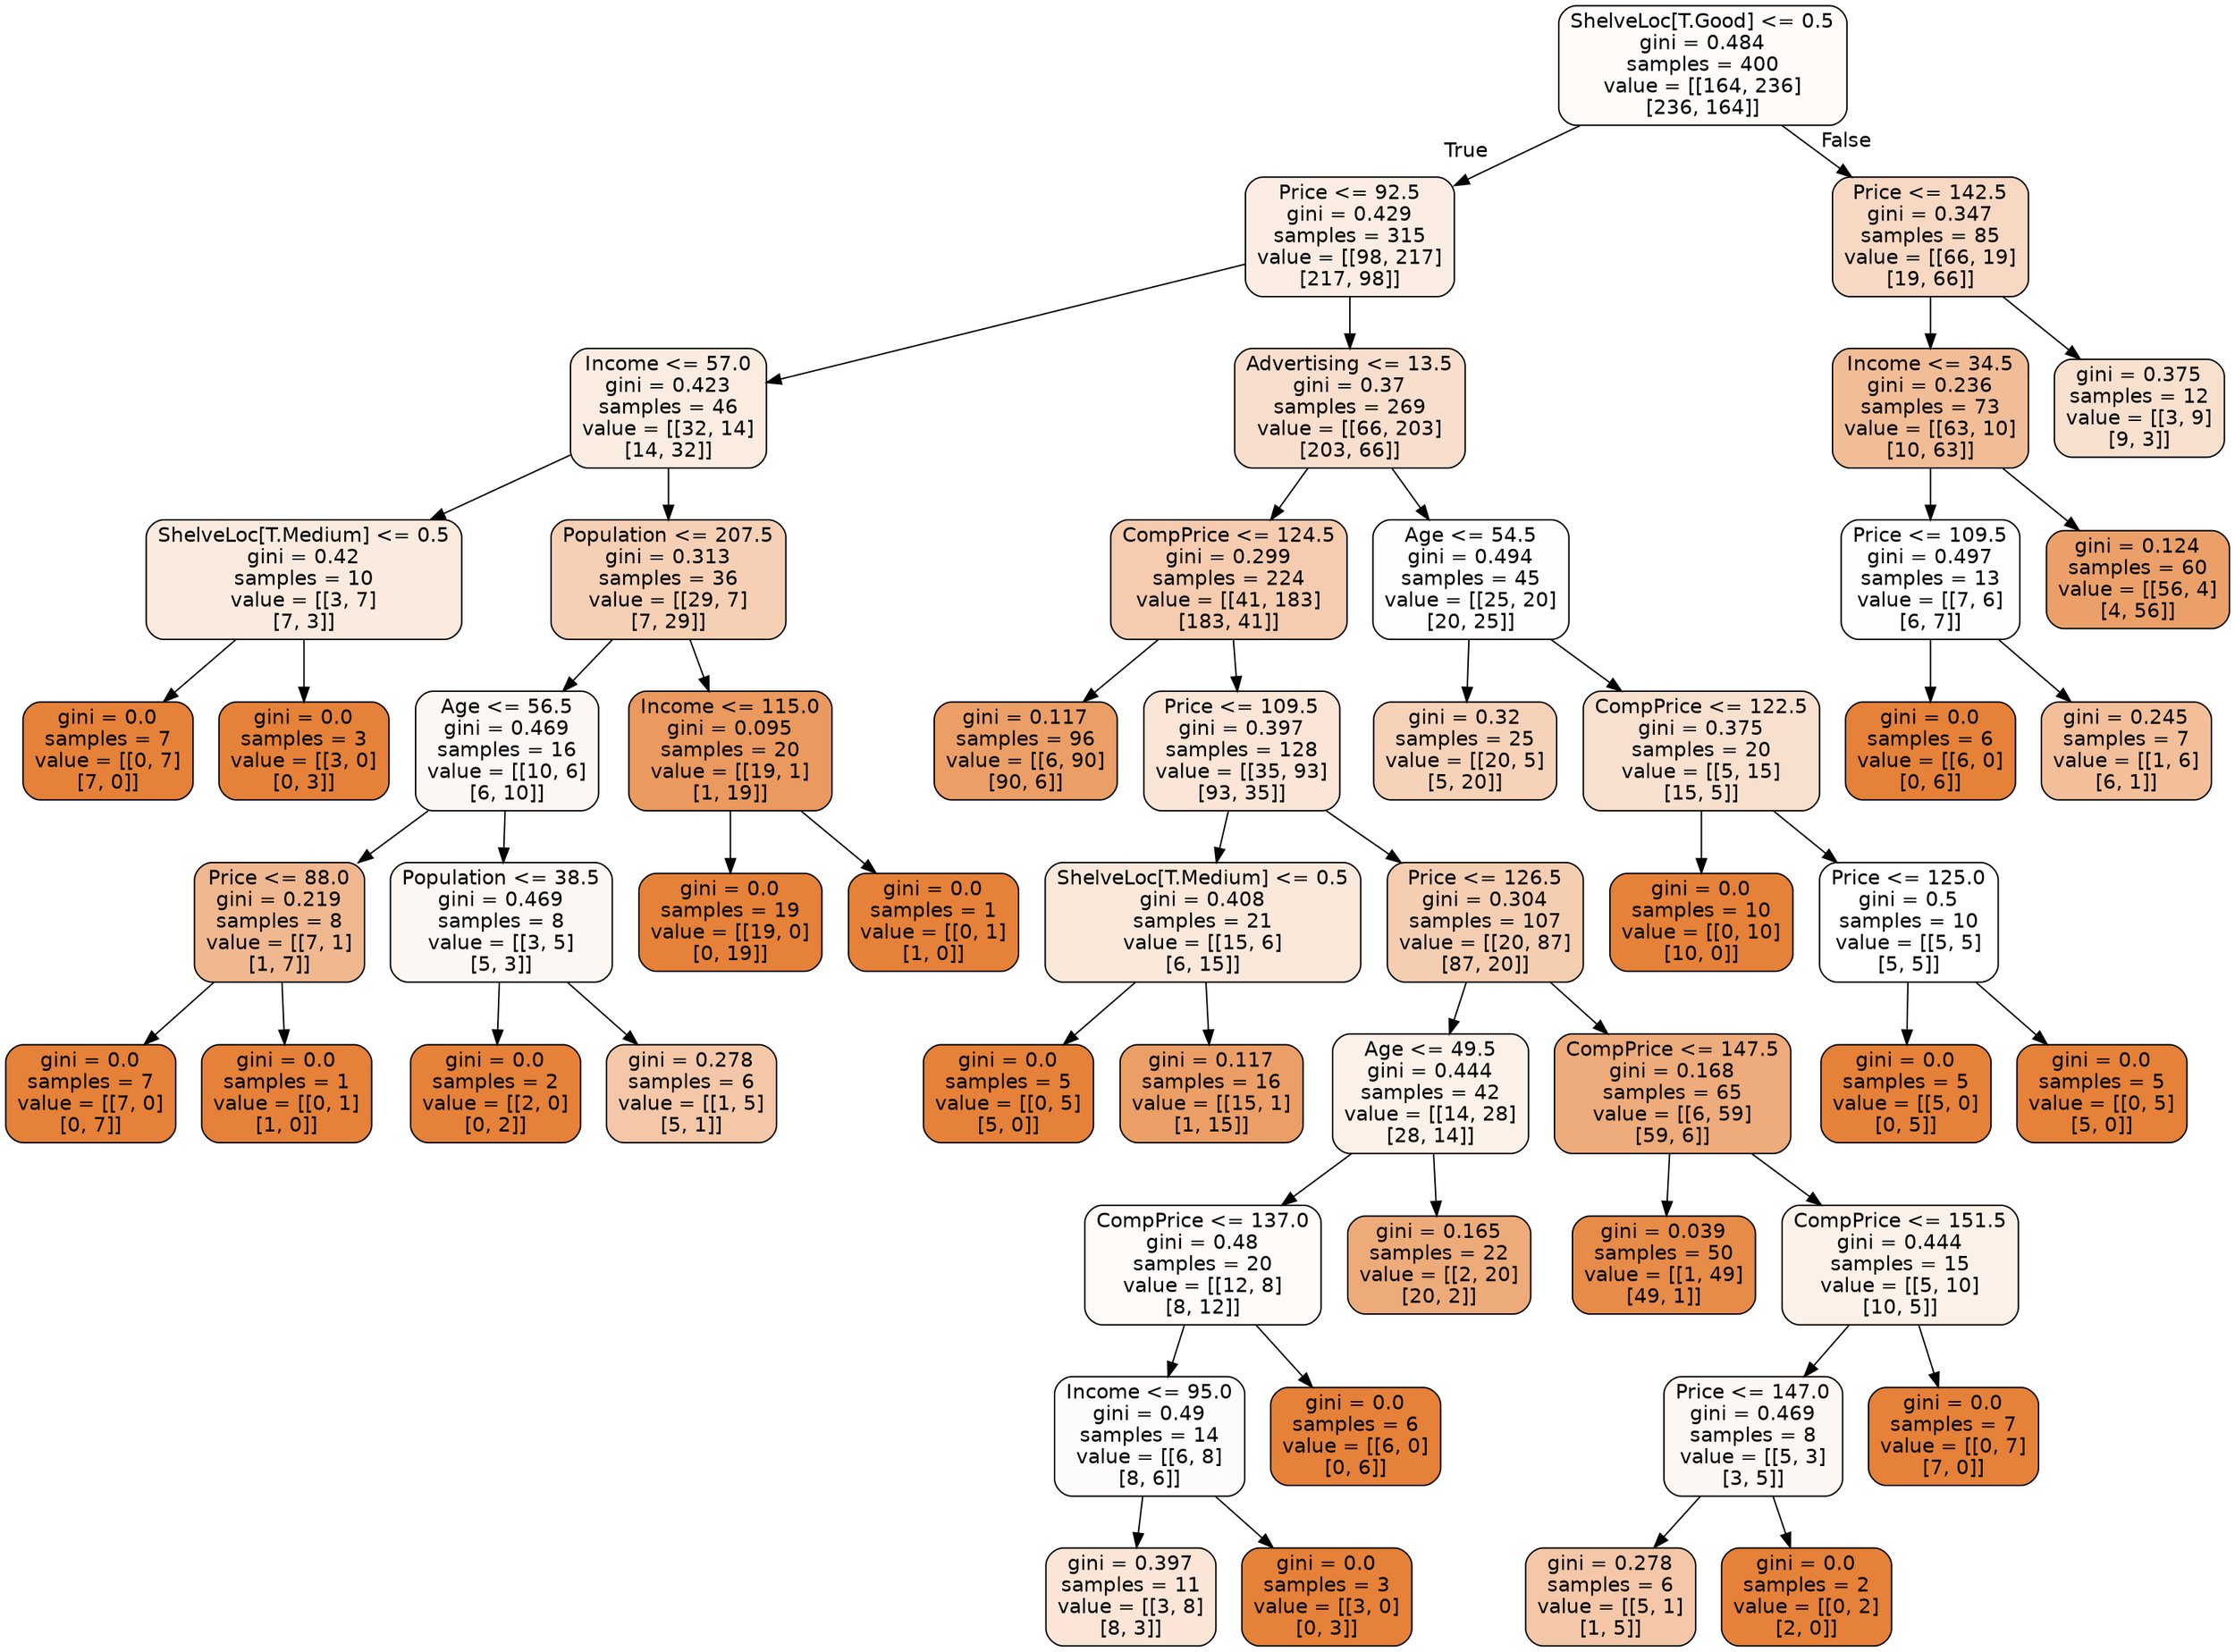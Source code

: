 digraph Tree {
node [shape=box, style="filled, rounded", color="black", fontname=helvetica] ;
edge [fontname=helvetica] ;
0 [label="ShelveLoc[T.Good] <= 0.5\ngini = 0.484\nsamples = 400\nvalue = [[164, 236]\n[236, 164]]", fillcolor="#fefbf9"] ;
1 [label="Price <= 92.5\ngini = 0.429\nsamples = 315\nvalue = [[98, 217]\n[217, 98]]", fillcolor="#fbede3"] ;
0 -> 1 [labeldistance=2.5, labelangle=45, headlabel="True"] ;
3 [label="Income <= 57.0\ngini = 0.423\nsamples = 46\nvalue = [[32, 14]\n[14, 32]]", fillcolor="#fbece1"] ;
1 -> 3 ;
17 [label="ShelveLoc[T.Medium] <= 0.5\ngini = 0.42\nsamples = 10\nvalue = [[3, 7]\n[7, 3]]", fillcolor="#fbebdf"] ;
3 -> 17 ;
19 [label="gini = 0.0\nsamples = 7\nvalue = [[0, 7]\n[7, 0]]", fillcolor="#e58139"] ;
17 -> 19 ;
20 [label="gini = 0.0\nsamples = 3\nvalue = [[3, 0]\n[0, 3]]", fillcolor="#e58139"] ;
17 -> 20 ;
18 [label="Population <= 207.5\ngini = 0.313\nsamples = 36\nvalue = [[29, 7]\n[7, 29]]", fillcolor="#f5d0b5"] ;
3 -> 18 ;
43 [label="Age <= 56.5\ngini = 0.469\nsamples = 16\nvalue = [[10, 6]\n[6, 10]]", fillcolor="#fdf7f3"] ;
18 -> 43 ;
45 [label="Price <= 88.0\ngini = 0.219\nsamples = 8\nvalue = [[7, 1]\n[1, 7]]", fillcolor="#f0b890"] ;
43 -> 45 ;
51 [label="gini = 0.0\nsamples = 7\nvalue = [[7, 0]\n[0, 7]]", fillcolor="#e58139"] ;
45 -> 51 ;
52 [label="gini = 0.0\nsamples = 1\nvalue = [[0, 1]\n[1, 0]]", fillcolor="#e58139"] ;
45 -> 52 ;
46 [label="Population <= 38.5\ngini = 0.469\nsamples = 8\nvalue = [[3, 5]\n[5, 3]]", fillcolor="#fdf7f3"] ;
43 -> 46 ;
47 [label="gini = 0.0\nsamples = 2\nvalue = [[2, 0]\n[0, 2]]", fillcolor="#e58139"] ;
46 -> 47 ;
48 [label="gini = 0.278\nsamples = 6\nvalue = [[1, 5]\n[5, 1]]", fillcolor="#f3c7a7"] ;
46 -> 48 ;
44 [label="Income <= 115.0\ngini = 0.095\nsamples = 20\nvalue = [[19, 1]\n[1, 19]]", fillcolor="#ea995f"] ;
18 -> 44 ;
49 [label="gini = 0.0\nsamples = 19\nvalue = [[19, 0]\n[0, 19]]", fillcolor="#e58139"] ;
44 -> 49 ;
50 [label="gini = 0.0\nsamples = 1\nvalue = [[0, 1]\n[1, 0]]", fillcolor="#e58139"] ;
44 -> 50 ;
4 [label="Advertising <= 13.5\ngini = 0.37\nsamples = 269\nvalue = [[66, 203]\n[203, 66]]", fillcolor="#f8decc"] ;
1 -> 4 ;
5 [label="CompPrice <= 124.5\ngini = 0.299\nsamples = 224\nvalue = [[41, 183]\n[183, 41]]", fillcolor="#f5ccaf"] ;
4 -> 5 ;
11 [label="gini = 0.117\nsamples = 96\nvalue = [[6, 90]\n[90, 6]]", fillcolor="#eb9f67"] ;
5 -> 11 ;
12 [label="Price <= 109.5\ngini = 0.397\nsamples = 128\nvalue = [[35, 93]\n[93, 35]]", fillcolor="#fae5d6"] ;
5 -> 12 ;
13 [label="ShelveLoc[T.Medium] <= 0.5\ngini = 0.408\nsamples = 21\nvalue = [[15, 6]\n[6, 15]]", fillcolor="#fae8db"] ;
12 -> 13 ;
15 [label="gini = 0.0\nsamples = 5\nvalue = [[0, 5]\n[5, 0]]", fillcolor="#e58139"] ;
13 -> 15 ;
16 [label="gini = 0.117\nsamples = 16\nvalue = [[15, 1]\n[1, 15]]", fillcolor="#eb9f67"] ;
13 -> 16 ;
14 [label="Price <= 126.5\ngini = 0.304\nsamples = 107\nvalue = [[20, 87]\n[87, 20]]", fillcolor="#f5ceb1"] ;
12 -> 14 ;
25 [label="Age <= 49.5\ngini = 0.444\nsamples = 42\nvalue = [[14, 28]\n[28, 14]]", fillcolor="#fcf1e9"] ;
14 -> 25 ;
27 [label="CompPrice <= 137.0\ngini = 0.48\nsamples = 20\nvalue = [[12, 8]\n[8, 12]]", fillcolor="#fefaf7"] ;
25 -> 27 ;
29 [label="Income <= 95.0\ngini = 0.49\nsamples = 14\nvalue = [[6, 8]\n[8, 6]]", fillcolor="#fefcfb"] ;
27 -> 29 ;
35 [label="gini = 0.397\nsamples = 11\nvalue = [[3, 8]\n[8, 3]]", fillcolor="#fae5d6"] ;
29 -> 35 ;
36 [label="gini = 0.0\nsamples = 3\nvalue = [[3, 0]\n[0, 3]]", fillcolor="#e58139"] ;
29 -> 36 ;
30 [label="gini = 0.0\nsamples = 6\nvalue = [[6, 0]\n[0, 6]]", fillcolor="#e58139"] ;
27 -> 30 ;
28 [label="gini = 0.165\nsamples = 22\nvalue = [[2, 20]\n[20, 2]]", fillcolor="#eeab7a"] ;
25 -> 28 ;
26 [label="CompPrice <= 147.5\ngini = 0.168\nsamples = 65\nvalue = [[6, 59]\n[59, 6]]", fillcolor="#eeab7b"] ;
14 -> 26 ;
37 [label="gini = 0.039\nsamples = 50\nvalue = [[1, 49]\n[49, 1]]", fillcolor="#e78b49"] ;
26 -> 37 ;
38 [label="CompPrice <= 151.5\ngini = 0.444\nsamples = 15\nvalue = [[5, 10]\n[10, 5]]", fillcolor="#fcf1e9"] ;
26 -> 38 ;
39 [label="Price <= 147.0\ngini = 0.469\nsamples = 8\nvalue = [[5, 3]\n[3, 5]]", fillcolor="#fdf7f3"] ;
38 -> 39 ;
41 [label="gini = 0.278\nsamples = 6\nvalue = [[5, 1]\n[1, 5]]", fillcolor="#f3c7a7"] ;
39 -> 41 ;
42 [label="gini = 0.0\nsamples = 2\nvalue = [[0, 2]\n[2, 0]]", fillcolor="#e58139"] ;
39 -> 42 ;
40 [label="gini = 0.0\nsamples = 7\nvalue = [[0, 7]\n[7, 0]]", fillcolor="#e58139"] ;
38 -> 40 ;
6 [label="Age <= 54.5\ngini = 0.494\nsamples = 45\nvalue = [[25, 20]\n[20, 25]]", fillcolor="#fffdfd"] ;
4 -> 6 ;
9 [label="gini = 0.32\nsamples = 25\nvalue = [[20, 5]\n[5, 20]]", fillcolor="#f6d2b8"] ;
6 -> 9 ;
10 [label="CompPrice <= 122.5\ngini = 0.375\nsamples = 20\nvalue = [[5, 15]\n[15, 5]]", fillcolor="#f8e0ce"] ;
6 -> 10 ;
31 [label="gini = 0.0\nsamples = 10\nvalue = [[0, 10]\n[10, 0]]", fillcolor="#e58139"] ;
10 -> 31 ;
32 [label="Price <= 125.0\ngini = 0.5\nsamples = 10\nvalue = [[5, 5]\n[5, 5]]", fillcolor="#ffffff"] ;
10 -> 32 ;
33 [label="gini = 0.0\nsamples = 5\nvalue = [[5, 0]\n[0, 5]]", fillcolor="#e58139"] ;
32 -> 33 ;
34 [label="gini = 0.0\nsamples = 5\nvalue = [[0, 5]\n[5, 0]]", fillcolor="#e58139"] ;
32 -> 34 ;
2 [label="Price <= 142.5\ngini = 0.347\nsamples = 85\nvalue = [[66, 19]\n[19, 66]]", fillcolor="#f7d8c2"] ;
0 -> 2 [labeldistance=2.5, labelangle=-45, headlabel="False"] ;
7 [label="Income <= 34.5\ngini = 0.236\nsamples = 73\nvalue = [[63, 10]\n[10, 63]]", fillcolor="#f1bd97"] ;
2 -> 7 ;
21 [label="Price <= 109.5\ngini = 0.497\nsamples = 13\nvalue = [[7, 6]\n[6, 7]]", fillcolor="#fffefe"] ;
7 -> 21 ;
23 [label="gini = 0.0\nsamples = 6\nvalue = [[6, 0]\n[0, 6]]", fillcolor="#e58139"] ;
21 -> 23 ;
24 [label="gini = 0.245\nsamples = 7\nvalue = [[1, 6]\n[6, 1]]", fillcolor="#f2bf9a"] ;
21 -> 24 ;
22 [label="gini = 0.124\nsamples = 60\nvalue = [[56, 4]\n[4, 56]]", fillcolor="#eba06a"] ;
7 -> 22 ;
8 [label="gini = 0.375\nsamples = 12\nvalue = [[3, 9]\n[9, 3]]", fillcolor="#f8e0ce"] ;
2 -> 8 ;
}